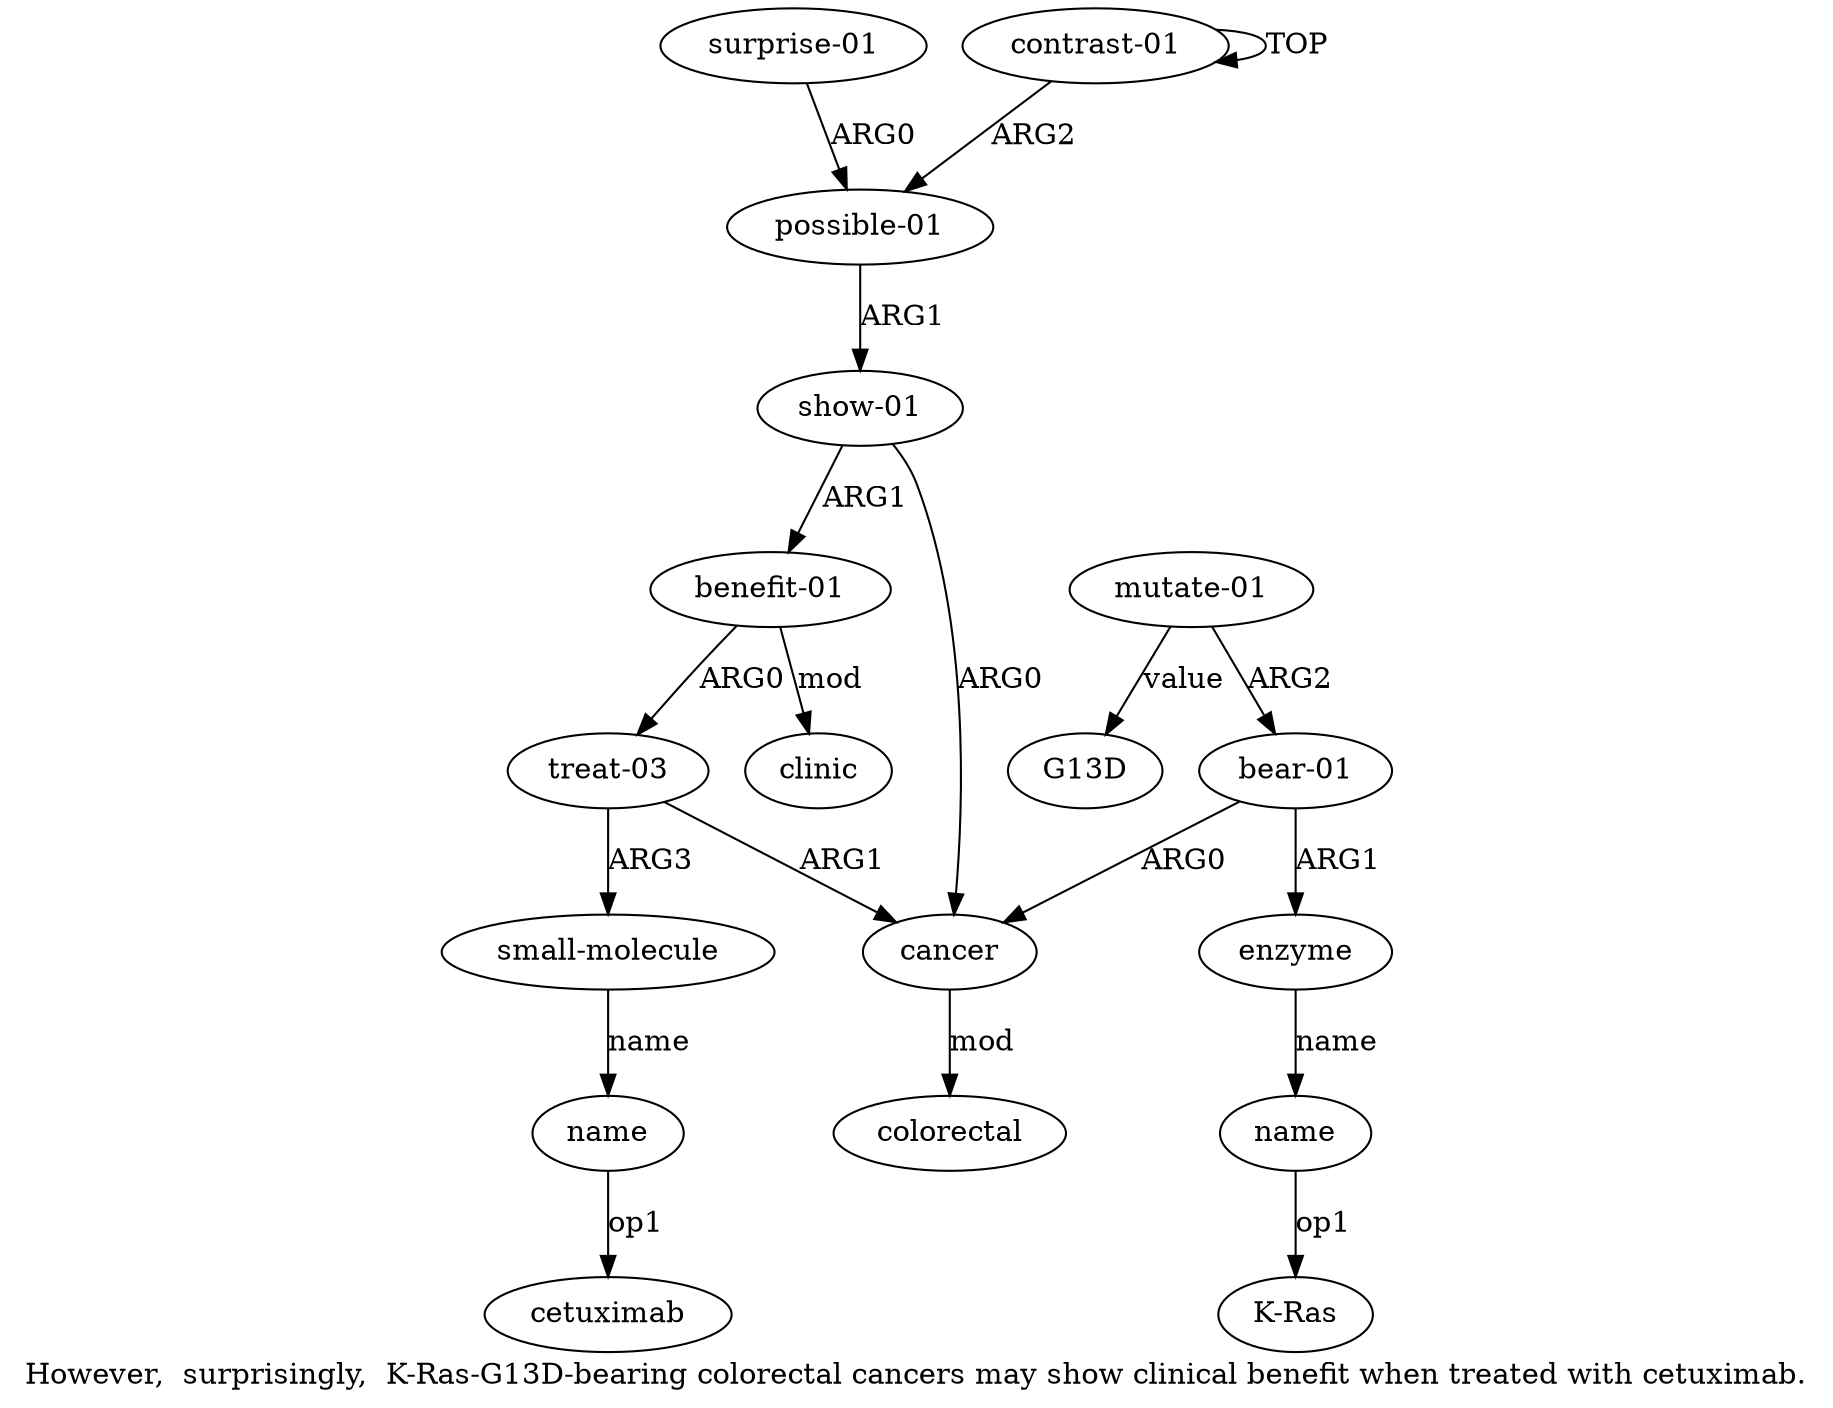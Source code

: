 digraph  {
	graph [label="However,  surprisingly,  K-Ras-G13D-bearing colorectal cancers may show clinical benefit when treated with cetuximab."];
	node [label="\N"];
	a14	 [color=black,
		gold_ind=14,
		gold_label="surprise-01",
		label="surprise-01",
		test_ind=14,
		test_label="surprise-01"];
	a1	 [color=black,
		gold_ind=1,
		gold_label="possible-01",
		label="possible-01",
		test_ind=1,
		test_label="possible-01"];
	a14 -> a1 [key=0,
	color=black,
	gold_label=ARG0,
	label=ARG0,
	test_label=ARG0];
a11 [color=black,
	gold_ind=11,
	gold_label="small-molecule",
	label="small-molecule",
	test_ind=11,
	test_label="small-molecule"];
a12 [color=black,
	gold_ind=12,
	gold_label=name,
	label=name,
	test_ind=12,
	test_label=name];
a11 -> a12 [key=0,
color=black,
gold_label=name,
label=name,
test_label=name];
a10 [color=black,
gold_ind=10,
gold_label="treat-03",
label="treat-03",
test_ind=10,
test_label="treat-03"];
a10 -> a11 [key=0,
color=black,
gold_label=ARG3,
label=ARG3,
test_label=ARG3];
a3 [color=black,
gold_ind=3,
gold_label=cancer,
label=cancer,
test_ind=3,
test_label=cancer];
a10 -> a3 [key=0,
color=black,
gold_label=ARG1,
label=ARG1,
test_label=ARG1];
a13 [color=black,
gold_ind=13,
gold_label=clinic,
label=clinic,
test_ind=13,
test_label=clinic];
"a12 cetuximab" [color=black,
gold_ind=-1,
gold_label=cetuximab,
label=cetuximab,
test_ind=-1,
test_label=cetuximab];
a12 -> "a12 cetuximab" [key=0,
color=black,
gold_label=op1,
label=op1,
test_label=op1];
"a7 K-Ras" [color=black,
gold_ind=-1,
gold_label="K-Ras",
label="K-Ras",
test_ind=-1,
test_label="K-Ras"];
a2 [color=black,
gold_ind=2,
gold_label="show-01",
label="show-01",
test_ind=2,
test_label="show-01"];
a1 -> a2 [key=0,
color=black,
gold_label=ARG1,
label=ARG1,
test_label=ARG1];
a0 [color=black,
gold_ind=0,
gold_label="contrast-01",
label="contrast-01",
test_ind=0,
test_label="contrast-01"];
a0 -> a1 [key=0,
color=black,
gold_label=ARG2,
label=ARG2,
test_label=ARG2];
a0 -> a0 [key=0,
color=black,
gold_label=TOP,
label=TOP,
test_label=TOP];
a4 [color=black,
gold_ind=4,
gold_label=colorectal,
label=colorectal,
test_ind=4,
test_label=colorectal];
a3 -> a4 [key=0,
color=black,
gold_label=mod,
label=mod,
test_label=mod];
a2 -> a3 [key=0,
color=black,
gold_label=ARG0,
label=ARG0,
test_label=ARG0];
a9 [color=black,
gold_ind=9,
gold_label="benefit-01",
label="benefit-01",
test_ind=9,
test_label="benefit-01"];
a2 -> a9 [key=0,
color=black,
gold_label=ARG1,
label=ARG1,
test_label=ARG1];
a5 [color=black,
gold_ind=5,
gold_label="bear-01",
label="bear-01",
test_ind=5,
test_label="bear-01"];
a5 -> a3 [key=0,
color=black,
gold_label=ARG0,
label=ARG0,
test_label=ARG0];
a6 [color=black,
gold_ind=6,
gold_label=enzyme,
label=enzyme,
test_ind=6,
test_label=enzyme];
a5 -> a6 [key=0,
color=black,
gold_label=ARG1,
label=ARG1,
test_label=ARG1];
a7 [color=black,
gold_ind=7,
gold_label=name,
label=name,
test_ind=7,
test_label=name];
a7 -> "a7 K-Ras" [key=0,
color=black,
gold_label=op1,
label=op1,
test_label=op1];
a6 -> a7 [key=0,
color=black,
gold_label=name,
label=name,
test_label=name];
a9 -> a10 [key=0,
color=black,
gold_label=ARG0,
label=ARG0,
test_label=ARG0];
a9 -> a13 [key=0,
color=black,
gold_label=mod,
label=mod,
test_label=mod];
a8 [color=black,
gold_ind=8,
gold_label="mutate-01",
label="mutate-01",
test_ind=8,
test_label="mutate-01"];
a8 -> a5 [key=0,
color=black,
gold_label=ARG2,
label=ARG2,
test_label=ARG2];
"a8 G13D" [color=black,
gold_ind=-1,
gold_label=G13D,
label=G13D,
test_ind=-1,
test_label=G13D];
a8 -> "a8 G13D" [key=0,
color=black,
gold_label=value,
label=value,
test_label=value];
}
